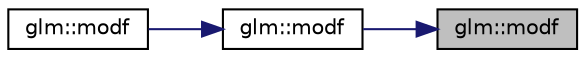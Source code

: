 digraph "glm::modf"
{
 // LATEX_PDF_SIZE
  edge [fontname="Helvetica",fontsize="10",labelfontname="Helvetica",labelfontsize="10"];
  node [fontname="Helvetica",fontsize="10",shape=record];
  rankdir="RL";
  Node1 [label="glm::modf",height=0.2,width=0.4,color="black", fillcolor="grey75", style="filled", fontcolor="black",tooltip=" "];
  Node1 -> Node2 [dir="back",color="midnightblue",fontsize="10",style="solid",fontname="Helvetica"];
  Node2 [label="glm::modf",height=0.2,width=0.4,color="black", fillcolor="white", style="filled",URL="$group__core__func__common.html#ga85e33f139b8db1b39b590a5713b9e679",tooltip=" "];
  Node2 -> Node3 [dir="back",color="midnightblue",fontsize="10",style="solid",fontname="Helvetica"];
  Node3 [label="glm::modf",height=0.2,width=0.4,color="black", fillcolor="white", style="filled",URL="$namespaceglm.html#a41834d29828f9832a3c79931c9043ccf",tooltip=" "];
}
